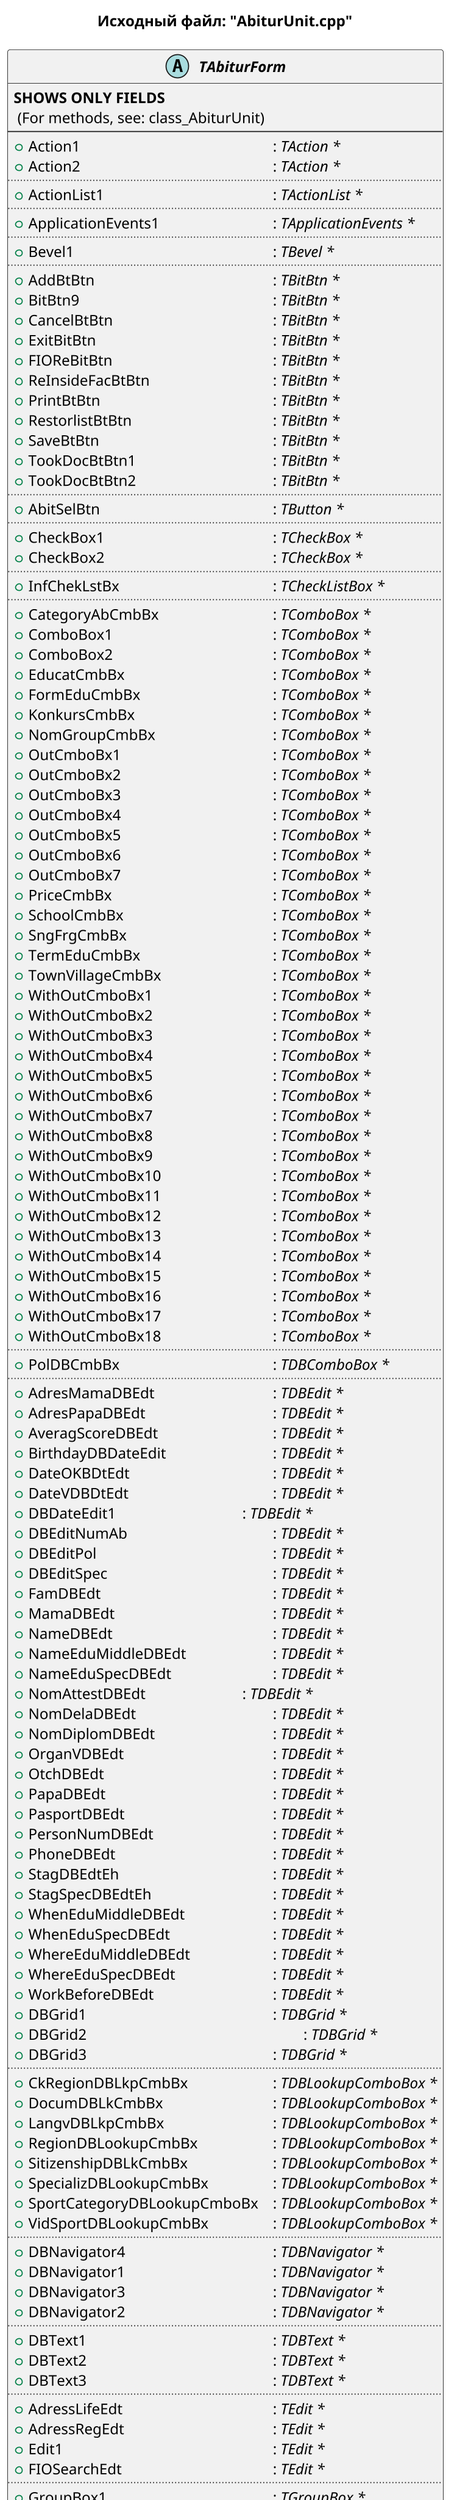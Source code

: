 @startuml AbiturUnit.cpp

title Исходный файл: "AbiturUnit.cpp"

scale 750 width

abstract "<b>TAbiturForm</b>"
{
    <b>SHOWS ONLY FIELDS</b>\n (For methods, see: class_AbiturUnit)
    --
    + Action1 \t\t\t\t\t\t\t: <i>TAction *</i>
    + Action2 \t\t\t\t\t\t\t: <i>TAction *</i>
    ..
    + ActionList1 \t\t\t\t\t\t: <i>TActionList *</i>
    ..
    + ApplicationEvents1 \t\t\t\t: <i>TApplicationEvents *</i>
    ..
    + Bevel1 \t\t\t\t\t\t\t: <i>TBevel *</i>
    ..
    + AddBtBtn \t\t\t\t\t\t: <i>TBitBtn *</i>
    + BitBtn9 \t\t\t\t\t\t\t: <i>TBitBtn *</i>
    + CancelBtBtn \t\t\t\t\t\t: <i>TBitBtn *</i>
    + ExitBitBtn \t\t\t\t\t\t: <i>TBitBtn *</i>
    + FIOReBitBtn \t\t\t\t\t\t: <i>TBitBtn *</i>
    + ReInsideFacBtBtn \t\t\t\t: <i>TBitBtn *</i>
    + PrintBtBtn \t\t\t\t\t\t: <i>TBitBtn *</i>
    + RestorlistBtBtn \t\t\t\t\t: <i>TBitBtn *</i>
    + SaveBtBtn \t\t\t\t\t\t: <i>TBitBtn *</i>
    + TookDocBtBtn1 \t\t\t\t\t: <i>TBitBtn *</i>
    + TookDocBtBtn2 \t\t\t\t\t: <i>TBitBtn *</i>
    ..
    + AbitSelBtn \t\t\t\t\t\t: <i>TButton *</i>
    ..
    + CheckBox1 \t\t\t\t\t\t: <i>TCheckBox *</i>
    + CheckBox2 \t\t\t\t\t\t: <i>TCheckBox *</i>
    ..
    + InfChekLstBx \t\t\t\t\t: <i>TCheckListBox *</i>
    ..
    + CategoryAbCmbBx \t\t\t\t: <i>TComboBox *</i>
    + ComboBox1 \t\t\t\t\t\t: <i>TComboBox *</i>
    + ComboBox2 \t\t\t\t\t\t: <i>TComboBox *</i>
    + EducatCmbBx \t\t\t\t\t: <i>TComboBox *</i>
    + FormEduCmbBx \t\t\t\t\t: <i>TComboBox *</i>
    + KonkursCmbBx \t\t\t\t\t: <i>TComboBox *</i>
    + NomGroupCmbBx \t\t\t\t: <i>TComboBox *</i>
    + OutCmboBx1 \t\t\t\t\t: <i>TComboBox *</i>
    + OutCmboBx2 \t\t\t\t\t: <i>TComboBox *</i>
    + OutCmboBx3 \t\t\t\t\t: <i>TComboBox *</i>
    + OutCmboBx4 \t\t\t\t\t: <i>TComboBox *</i>
    + OutCmboBx5 \t\t\t\t\t: <i>TComboBox *</i>
    + OutCmboBx6 \t\t\t\t\t: <i>TComboBox *</i>
    + OutCmboBx7 \t\t\t\t\t: <i>TComboBox *</i>
    + PriceCmbBx \t\t\t\t\t\t: <i>TComboBox *</i>
    + SchoolCmbBx \t\t\t\t\t: <i>TComboBox *</i>
    + SngFrgCmbBx \t\t\t\t\t: <i>TComboBox *</i>
    + TermEduCmbBx \t\t\t\t\t: <i>TComboBox *</i>
    + TownVillageCmbBx \t\t\t\t: <i>TComboBox *</i>
    + WithOutCmboBx1 \t\t\t\t: <i>TComboBox *</i>
    + WithOutCmboBx2 \t\t\t\t: <i>TComboBox *</i>
    + WithOutCmboBx3 \t\t\t\t: <i>TComboBox *</i>
    + WithOutCmboBx4 \t\t\t\t: <i>TComboBox *</i>
    + WithOutCmboBx5 \t\t\t\t: <i>TComboBox *</i>
    + WithOutCmboBx6 \t\t\t\t: <i>TComboBox *</i>
    + WithOutCmboBx7 \t\t\t\t: <i>TComboBox *</i>
    + WithOutCmboBx8 \t\t\t\t: <i>TComboBox *</i>
    + WithOutCmboBx9 \t\t\t\t: <i>TComboBox *</i>
    + WithOutCmboBx10 \t\t\t\t: <i>TComboBox *</i>
    + WithOutCmboBx11 \t\t\t\t: <i>TComboBox *</i>
    + WithOutCmboBx12 \t\t\t\t: <i>TComboBox *</i>
    + WithOutCmboBx13 \t\t\t\t: <i>TComboBox *</i>
    + WithOutCmboBx14 \t\t\t\t: <i>TComboBox *</i>
    + WithOutCmboBx15 \t\t\t\t: <i>TComboBox *</i>
    + WithOutCmboBx16 \t\t\t\t: <i>TComboBox *</i>
    + WithOutCmboBx17 \t\t\t\t: <i>TComboBox *</i>
    + WithOutCmboBx18 \t\t\t\t: <i>TComboBox *</i>
    ..
    + PolDBCmbBx \t\t\t\t\t: <i>TDBComboBox *</i>
    ..
    + AdresMamaDBEdt \t\t\t\t: <i>TDBEdit *</i>
    + AdresPapaDBEdt \t\t\t\t\t: <i>TDBEdit *</i>
    + AveragScoreDBEdt \t\t\t\t: <i>TDBEdit *</i>
    + BirthdayDBDateEdit \t\t\t\t: <i>TDBEdit *</i>
    + DateOKBDtEdt \t\t\t\t\t: <i>TDBEdit *</i>
    + DateVDBDtEdt \t\t\t\t\t: <i>TDBEdit *</i>
    + DBDateEdit1 \t\t\t\t\t: <i>TDBEdit *</i>
    + DBEditNumAb \t\t\t\t\t: <i>TDBEdit *</i>
    + DBEditPol \t\t\t\t\t\t: <i>TDBEdit *</i>
    + DBEditSpec \t\t\t\t\t\t: <i>TDBEdit *</i>
    + FamDBEdt \t\t\t\t\t\t: <i>TDBEdit *</i>
    + MamaDBEdt \t\t\t\t\t\t: <i>TDBEdit *</i>
    + NameDBEdt \t\t\t\t\t\t: <i>TDBEdit *</i>
    + NameEduMiddleDBEdt \t\t\t: <i>TDBEdit *</i>
    + NameEduSpecDBEdt \t\t\t\t: <i>TDBEdit *</i>
    + NomAttestDBEdt \t\t\t\t: <i>TDBEdit *</i>
    + NomDelaDBEdt \t\t\t\t\t: <i>TDBEdit *</i>
    + NomDiplomDBEdt \t\t\t\t: <i>TDBEdit *</i>
    + OrganVDBEdt \t\t\t\t\t: <i>TDBEdit *</i>
    + OtchDBEdt \t\t\t\t\t\t: <i>TDBEdit *</i>
    + PapaDBEdt \t\t\t\t\t\t: <i>TDBEdit *</i>
    + PasportDBEdt \t\t\t\t\t: <i>TDBEdit *</i>
    + PersonNumDBEdt \t\t\t\t: <i>TDBEdit *</i>
    + PhoneDBEdt \t\t\t\t\t\t: <i>TDBEdit *</i>
    + StagDBEdtEh \t\t\t\t\t: <i>TDBEdit *</i>
    + StagSpecDBEdtEh \t\t\t\t: <i>TDBEdit *</i>
    + WhenEduMiddleDBEdt \t\t\t: <i>TDBEdit *</i>
    + WhenEduSpecDBEdt \t\t\t\t: <i>TDBEdit *</i>
    + WhereEduMiddleDBEdt \t\t\t: <i>TDBEdit *</i>
    + WhereEduSpecDBEdt \t\t\t\t: <i>TDBEdit *</i>
    + WorkBeforeDBEdt \t\t\t\t: <i>TDBEdit *</i>
    + DBGrid1 \t\t\t\t\t\t: <i>TDBGrid *</i>
    + DBGrid2 \t\t\t\t\t\t\t: <i>TDBGrid *</i>
    + DBGrid3 \t\t\t\t\t\t: <i>TDBGrid *</i>
    ..
    + CkRegionDBLkpCmbBx \t\t\t: <i>TDBLookupComboBox *</i>
    + DocumDBLkCmbBx \t\t\t\t: <i>TDBLookupComboBox *</i>
    + LangvDBLkpCmbBx \t\t\t\t: <i>TDBLookupComboBox *</i>
    + RegionDBLookupCmbBx \t\t\t: <i>TDBLookupComboBox *</i>
    + SitizenshipDBLkCmbBx \t\t\t: <i>TDBLookupComboBox *</i>
    + SpecializDBLookupCmbBx \t\t: <i>TDBLookupComboBox *</i>
    + SportCategoryDBLookupCmboBx \t: <i>TDBLookupComboBox *</i>
    + VidSportDBLookupCmbBx \t\t: <i>TDBLookupComboBox *</i>
    ..
    + DBNavigator4 \t\t\t\t\t: <i>TDBNavigator *</i>
    + DBNavigator1 \t\t\t\t\t: <i>TDBNavigator *</i>
    + DBNavigator3 \t\t\t\t\t: <i>TDBNavigator *</i>
    + DBNavigator2 \t\t\t\t\t: <i>TDBNavigator *</i>
    ..
    + DBText1 \t\t\t\t\t\t: <i>TDBText *</i>
    + DBText2 \t\t\t\t\t\t: <i>TDBText *</i>
    + DBText3 \t\t\t\t\t\t: <i>TDBText *</i>
    ..
    + AdressLifeEdt \t\t\t\t\t: <i>TEdit *</i>
    + AdressRegEdt \t\t\t\t\t: <i>TEdit *</i>
    + Edit1 \t\t\t\t\t\t\t: <i>TEdit *</i>
    + FIOSearchEdt \t\t\t\t\t: <i>TEdit *</i>
    ..
    + GroupBox1 \t\t\t\t\t\t: <i>TGroupBox *</i>
    + GroupBox2 \t\t\t\t\t\t: <i>TGroupBox *</i>
    + GroupBox3 \t\t\t\t\t\t: <i>TGroupBox *</i>
    + GroupBox4 \t\t\t\t\t\t: <i>TGroupBox *</i>
    ..
    + Image1 \t\t\t\t\t\t\t: <i>TImage *</i>
    + FIOSearchPhImg \t\t\t\t\t: <i>TImage *</i>
    ..
    + FIOSearchLbl \t\t\t\t\t: <i>TLabel *</i>
    + Label1 \t\t\t\t\t\t\t: <i>TLabel *</i>
    + Label2 \t\t\t\t\t\t\t: <i>TLabel *</i>
    + Label3 \t\t\t\t\t\t\t: <i>TLabel *</i>
    + Label4 \t\t\t\t\t\t\t: <i>TLabel *</i>
    + Label5 \t\t\t\t\t\t\t: <i>TLabel *</i>
    + Label6 \t\t\t\t\t\t\t: <i>TLabel *</i>
    + Label7 \t\t\t\t\t\t\t: <i>TLabel *</i>
    + Label8 \t\t\t\t\t\t\t: <i>TLabel *</i>
    + Label9 \t\t\t\t\t\t\t: <i>TLabel *</i>
    + Label10 \t\t\t\t\t\t\t: <i>TLabel *</i>
    + Label12 \t\t\t\t\t\t\t: <i>TLabel *</i>
    + Label14 \t\t\t\t\t\t\t: <i>TLabel *</i>
    + Label15 \t\t\t\t\t\t\t: <i>TLabel *</i>
    + Label16 \t\t\t\t\t\t\t: <i>TLabel *</i>
    + Label17 \t\t\t\t\t\t\t: <i>TLabel *</i>
    + Label18 \t\t\t\t\t\t\t: <i>TLabel *</i>
    + Label19 \t\t\t\t\t\t\t: <i>TLabel *</i>
    + Label20 \t\t\t\t\t\t\t: <i>TLabel *</i>
    + Label21 \t\t\t\t\t\t\t: <i>TLabel *</i>
    + Label22 \t\t\t\t\t\t\t: <i>TLabel *</i>
    + Label23 \t\t\t\t\t\t\t: <i>TLabel *</i>
    + Label24 \t\t\t\t\t\t\t: <i>TLabel *</i>
    + Label25 \t\t\t\t\t\t\t: <i>TLabel *</i>
    + Label26 \t\t\t\t\t\t\t: <i>TLabel *</i>
    + Label27 \t\t\t\t\t\t\t: <i>TLabel *</i>
    + Label28 \t\t\t\t\t\t\t: <i>TLabel *</i>
    + Label29 \t\t\t\t\t\t\t: <i>TLabel *</i>
    + Label30 \t\t\t\t\t\t\t: <i>TLabel *</i>
    + Label31 \t\t\t\t\t\t\t: <i>TLabel *</i>
    + Label32 \t\t\t\t\t\t\t: <i>TLabel *</i>
    + Label33 \t\t\t\t\t\t\t: <i>TLabel *</i>
    + Label35 \t\t\t\t\t\t\t: <i>TLabel *</i>
    + Label36 \t\t\t\t\t\t\t: <i>TLabel *</i>
    + Label37 \t\t\t\t\t\t\t: <i>TLabel *</i>
    + Label38 \t\t\t\t\t\t\t: <i>TLabel *</i>
    + Label39 \t\t\t\t\t\t\t: <i>TLabel *</i>
    + Label40 \t\t\t\t\t\t\t: <i>TLabel *</i>
    + Label41 \t\t\t\t\t\t\t: <i>TLabel *</i>
    + Label43 \t\t\t\t\t\t\t: <i>TLabel *</i>
    + Label44 \t\t\t\t\t\t\t: <i>TLabel *</i>
    + Label45 \t\t\t\t\t\t\t: <i>TLabel *</i>
    + Label46 \t\t\t\t\t\t\t: <i>TLabel *</i>
    + Label47 \t\t\t\t\t\t\t: <i>TLabel *</i>
    + Label49 \t\t\t\t\t\t\t: <i>TLabel *</i>
    + Label50 \t\t\t\t\t\t\t: <i>TLabel *</i>
    + Label52 \t\t\t\t\t\t\t: <i>TLabel *</i>
    + Label55 \t\t\t\t\t\t\t: <i>TLabel *</i>
    + Label58 \t\t\t\t\t\t\t: <i>TLabel *</i>
    + Label59 \t\t\t\t\t\t\t: <i>TLabel *</i>
    + Label61 \t\t\t\t\t\t\t: <i>TLabel *</i>
    + Label63 \t\t\t\t\t\t\t: <i>TLabel *</i>
    + Label64 \t\t\t\t\t\t\t: <i>TLabel *</i>
    + Label65 \t\t\t\t\t\t\t: <i>TLabel *</i>
    + Label66 \t\t\t\t\t\t\t: <i>TLabel *</i>
    + Label67 \t\t\t\t\t\t\t: <i>TLabel *</i>
    + NumDelaLbl \t\t\t\t\t\t: <i>TLabel *</i>
    + OutLbl1 \t\t\t\t\t\t\t: <i>TLabel *</i>
    + OutLbl2 \t\t\t\t\t\t\t: <i>TLabel *</i>
    + OutLbl3 \t\t\t\t\t\t\t: <i>TLabel *</i>
    + OutLbl4 \t\t\t\t\t\t\t: <i>TLabel *</i>
    + OutLbl5 \t\t\t\t\t\t\t: <i>TLabel *</i>
    + OutLbl6 \t\t\t\t\t\t\t: <i>TLabel *</i>
    + OutLbl7 \t\t\t\t\t\t\t: <i>TLabel *</i>
    + SchoolLbl \t\t\t\t\t\t: <i>TLabel *</i>
    + SngFrgLbl \t\t\t\t\t\t: <i>TLabel *</i>
    + SportcategLbl \t\t\t\t\t: <i>TLabel *</i>
    + TownVillageLbl \t\t\t\t\t: <i>TLabel *</i>
    + VidSportLbl \t\t\t\t\t\t: <i>TLabel *</i>
    + WithOutLbl1 \t\t\t\t\t\t: <i>TLabel *</i>
    + WithOutLbl2 \t\t\t\t\t\t: <i>TLabel *</i>
    + WithOutLbl3 \t\t\t\t\t\t: <i>TLabel *</i>
    + WithOutLbl4 \t\t\t\t\t\t: <i>TLabel *</i>
    + WithOutLbl5 \t\t\t\t\t\t: <i>TLabel *</i>
    + WithOutLbl6 \t\t\t\t\t\t: <i>TLabel *</i>
    + WithOutLbl7 \t\t\t\t\t\t: <i>TLabel *</i>
    + WithOutLbl8 \t\t\t\t\t\t: <i>TLabel *</i>
    + WithOutLbl9 \t\t\t\t\t\t: <i>TLabel *</i>
    + WithOutLbl10 \t\t\t\t\t: <i>TLabel *</i>
    + WithOutLbl11 \t\t\t\t\t: <i>TLabel *</i>
    + WithOutLbl12 \t\t\t\t\t: <i>TLabel *</i>
    + WithOutLbl13 \t\t\t\t\t: <i>TLabel *</i>
    + WithOutLbl14 \t\t\t\t\t: <i>TLabel *</i>
    + WithOutLbl15 \t\t\t\t\t: <i>TLabel *</i>
    + WithOutLbl16 \t\t\t\t\t: <i>TLabel *</i>
    + WithOutLbl17 \t\t\t\t\t: <i>TLabel *</i>
    + WithOutLbl18 \t\t\t\t\t: <i>TLabel *</i>
    ..
    + OpenPictureDialog1 \t\t\t\t: <i>TOpenPictureDialog *</i>
    ..
    + PageControl1 \t\t\t\t\t: <i>TPageControl *</i>
    ..
    + Panel1 \t\t\t\t\t\t\t: <i>TPanel *</i>
    + Panel2 \t\t\t\t\t\t\t: <i>TPanel *</i>
    + Panel3 \t\t\t\t\t\t\t: <i>TPanel *</i>
    + Panel4 \t\t\t\t\t\t\t: <i>TPanel *</i>
    + Panel5 \t\t\t\t\t\t\t: <i>TPanel *</i>
    + Panel6 \t\t\t\t\t\t\t: <i>TPanel *</i>
    + Panel7 \t\t\t\t\t\t\t: <i>TPanel *</i>
    + Panel8 \t\t\t\t\t\t\t: <i>TPanel *</i>
    + Panel9 \t\t\t\t\t\t\t: <i>TPanel *</i>
    + Panel10 \t\t\t\t\t\t\t: <i>TPanel *</i>
    + Panel11 \t\t\t\t\t\t\t: <i>TPanel *</i>
    + Panel12 \t\t\t\t\t\t\t: <i>TPanel *</i>
    + Panel16 \t\t\t\t\t\t\t: <i>TPanel *</i>
    + Panel18 \t\t\t\t\t\t\t: <i>TPanel *</i>
    + PanelCtrlGrp \t\t\t\t\t: <i>TPanel *</i>
    ..
    + PrintDialog1 \t\t\t\t\t\t: <i>TPrintDialog *</i>
    + PrintDialog2 \t\t\t\t\t\t: <i>TPrintDialog *</i>
    + RadioGroup1 \t\t\t\t\t: <i>TRadioGroup *</i>
    + RdGrpCtrlExerc1 \t\t\t\t\t: <i>TRadioGroup *</i>
    + RdGrpCtrlExerc2 \t\t\t\t\t: <i>TRadioGroup *</i>
    + RdGrpCtrlExerc3 \t\t\t\t\t: <i>TRadioGroup *</i>
    ..
    + Shape4 \t\t\t\t\t\t\t: <i>TShape *</i>
    + Shape5 \t\t\t\t\t\t\t: <i>TShape *</i>
    + Shape7 \t\t\t\t\t\t\t: <i>TShape *</i>
    ..
    + SpeedButton1 \t\t\t\t\t: <i>TSpeedButton * </i>
    ..
    + TabSheet1 \t\t\t\t\t\t: <i>TTabSheet *</i>
    + TabSheet2 \t\t\t\t\t\t: <i>TTabSheet *</i>
    + TabSheet3 \t\t\t\t\t\t: <i>TTabSheet *</i>
    + TabSheet4 \t\t\t\t\t\t: <i>TTabSheet *</i>
    + TabSheet5 \t\t\t\t\t\t: <i>TTabSheet *</i>
    --
    
    + <b>TAbiturForm (Owner : <i>TComponent *</i>)</b>

}

@enduml